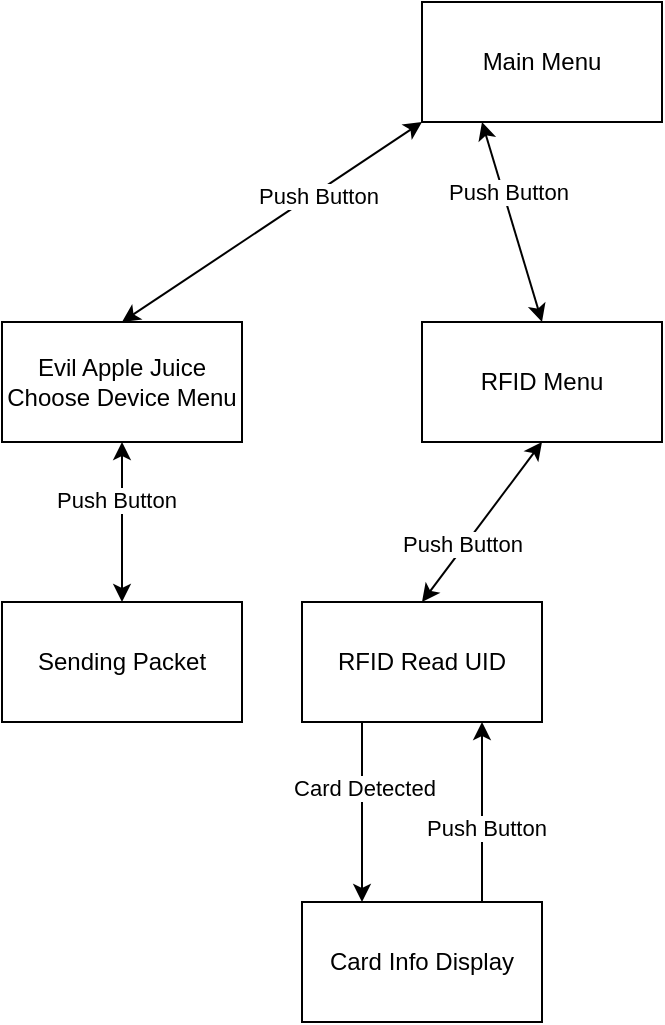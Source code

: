 <mxfile version="22.1.15" type="github">
  <diagram name="第 1 页" id="FAfDar8AXypJwFVzPQgu">
    <mxGraphModel dx="2074" dy="784" grid="1" gridSize="10" guides="1" tooltips="1" connect="1" arrows="1" fold="1" page="1" pageScale="1" pageWidth="827" pageHeight="1169" math="0" shadow="0">
      <root>
        <mxCell id="0" />
        <mxCell id="1" parent="0" />
        <mxCell id="3Ltr1kRRQfsOtF6HaQOd-2" value="Main Menu" style="rounded=0;whiteSpace=wrap;html=1;" vertex="1" parent="1">
          <mxGeometry x="340" y="60" width="120" height="60" as="geometry" />
        </mxCell>
        <mxCell id="3Ltr1kRRQfsOtF6HaQOd-3" value="Evil Apple Juice&lt;br&gt;Choose Device Menu" style="rounded=0;whiteSpace=wrap;html=1;" vertex="1" parent="1">
          <mxGeometry x="130" y="220" width="120" height="60" as="geometry" />
        </mxCell>
        <mxCell id="3Ltr1kRRQfsOtF6HaQOd-12" value="Sending Packet" style="rounded=0;whiteSpace=wrap;html=1;" vertex="1" parent="1">
          <mxGeometry x="130" y="360" width="120" height="60" as="geometry" />
        </mxCell>
        <mxCell id="3Ltr1kRRQfsOtF6HaQOd-17" value="RFID Menu" style="rounded=0;whiteSpace=wrap;html=1;" vertex="1" parent="1">
          <mxGeometry x="340" y="220" width="120" height="60" as="geometry" />
        </mxCell>
        <mxCell id="3Ltr1kRRQfsOtF6HaQOd-19" value="" style="endArrow=classic;startArrow=classic;html=1;rounded=0;exitX=0.5;exitY=0;exitDx=0;exitDy=0;entryX=0;entryY=1;entryDx=0;entryDy=0;" edge="1" parent="1" source="3Ltr1kRRQfsOtF6HaQOd-3" target="3Ltr1kRRQfsOtF6HaQOd-2">
          <mxGeometry width="50" height="50" relative="1" as="geometry">
            <mxPoint x="390" y="430" as="sourcePoint" />
            <mxPoint x="440" y="380" as="targetPoint" />
          </mxGeometry>
        </mxCell>
        <mxCell id="3Ltr1kRRQfsOtF6HaQOd-20" value="Push Button" style="edgeLabel;html=1;align=center;verticalAlign=middle;resizable=0;points=[];" vertex="1" connectable="0" parent="3Ltr1kRRQfsOtF6HaQOd-19">
          <mxGeometry x="0.292" y="-2" relative="1" as="geometry">
            <mxPoint as="offset" />
          </mxGeometry>
        </mxCell>
        <mxCell id="3Ltr1kRRQfsOtF6HaQOd-21" value="" style="endArrow=classic;startArrow=classic;html=1;rounded=0;entryX=0.5;entryY=1;entryDx=0;entryDy=0;" edge="1" parent="1" source="3Ltr1kRRQfsOtF6HaQOd-12" target="3Ltr1kRRQfsOtF6HaQOd-3">
          <mxGeometry width="50" height="50" relative="1" as="geometry">
            <mxPoint x="390" y="430" as="sourcePoint" />
            <mxPoint x="440" y="380" as="targetPoint" />
          </mxGeometry>
        </mxCell>
        <mxCell id="3Ltr1kRRQfsOtF6HaQOd-22" value="Push Button" style="edgeLabel;html=1;align=center;verticalAlign=middle;resizable=0;points=[];" vertex="1" connectable="0" parent="3Ltr1kRRQfsOtF6HaQOd-21">
          <mxGeometry x="0.275" y="3" relative="1" as="geometry">
            <mxPoint as="offset" />
          </mxGeometry>
        </mxCell>
        <mxCell id="3Ltr1kRRQfsOtF6HaQOd-23" value="" style="endArrow=classic;startArrow=classic;html=1;rounded=0;exitX=0.5;exitY=0;exitDx=0;exitDy=0;entryX=0.25;entryY=1;entryDx=0;entryDy=0;" edge="1" parent="1" source="3Ltr1kRRQfsOtF6HaQOd-17" target="3Ltr1kRRQfsOtF6HaQOd-2">
          <mxGeometry width="50" height="50" relative="1" as="geometry">
            <mxPoint x="200" y="230" as="sourcePoint" />
            <mxPoint x="350" y="130" as="targetPoint" />
          </mxGeometry>
        </mxCell>
        <mxCell id="3Ltr1kRRQfsOtF6HaQOd-24" value="Push Button" style="edgeLabel;html=1;align=center;verticalAlign=middle;resizable=0;points=[];" vertex="1" connectable="0" parent="3Ltr1kRRQfsOtF6HaQOd-23">
          <mxGeometry x="0.292" y="-2" relative="1" as="geometry">
            <mxPoint as="offset" />
          </mxGeometry>
        </mxCell>
        <mxCell id="3Ltr1kRRQfsOtF6HaQOd-30" style="edgeStyle=orthogonalEdgeStyle;rounded=0;orthogonalLoop=1;jettySize=auto;html=1;exitX=0.25;exitY=1;exitDx=0;exitDy=0;entryX=0.25;entryY=0;entryDx=0;entryDy=0;" edge="1" parent="1" source="3Ltr1kRRQfsOtF6HaQOd-25" target="3Ltr1kRRQfsOtF6HaQOd-29">
          <mxGeometry relative="1" as="geometry" />
        </mxCell>
        <mxCell id="3Ltr1kRRQfsOtF6HaQOd-31" value="Card Detected" style="edgeLabel;html=1;align=center;verticalAlign=middle;resizable=0;points=[];" vertex="1" connectable="0" parent="3Ltr1kRRQfsOtF6HaQOd-30">
          <mxGeometry x="-0.45" y="1" relative="1" as="geometry">
            <mxPoint y="8" as="offset" />
          </mxGeometry>
        </mxCell>
        <mxCell id="3Ltr1kRRQfsOtF6HaQOd-25" value="RFID Read UID" style="rounded=0;whiteSpace=wrap;html=1;" vertex="1" parent="1">
          <mxGeometry x="280" y="360" width="120" height="60" as="geometry" />
        </mxCell>
        <mxCell id="3Ltr1kRRQfsOtF6HaQOd-26" value="" style="endArrow=classic;startArrow=classic;html=1;rounded=0;exitX=0.5;exitY=1;exitDx=0;exitDy=0;entryX=0.5;entryY=0;entryDx=0;entryDy=0;" edge="1" parent="1" source="3Ltr1kRRQfsOtF6HaQOd-17" target="3Ltr1kRRQfsOtF6HaQOd-25">
          <mxGeometry width="50" height="50" relative="1" as="geometry">
            <mxPoint x="410" y="230" as="sourcePoint" />
            <mxPoint x="380" y="130" as="targetPoint" />
          </mxGeometry>
        </mxCell>
        <mxCell id="3Ltr1kRRQfsOtF6HaQOd-27" value="Push Button" style="edgeLabel;html=1;align=center;verticalAlign=middle;resizable=0;points=[];" vertex="1" connectable="0" parent="3Ltr1kRRQfsOtF6HaQOd-26">
          <mxGeometry x="0.292" y="-2" relative="1" as="geometry">
            <mxPoint as="offset" />
          </mxGeometry>
        </mxCell>
        <mxCell id="3Ltr1kRRQfsOtF6HaQOd-32" style="edgeStyle=orthogonalEdgeStyle;rounded=0;orthogonalLoop=1;jettySize=auto;html=1;exitX=0.75;exitY=0;exitDx=0;exitDy=0;entryX=0.75;entryY=1;entryDx=0;entryDy=0;" edge="1" parent="1" source="3Ltr1kRRQfsOtF6HaQOd-29" target="3Ltr1kRRQfsOtF6HaQOd-25">
          <mxGeometry relative="1" as="geometry" />
        </mxCell>
        <mxCell id="3Ltr1kRRQfsOtF6HaQOd-33" value="Push Button" style="edgeLabel;html=1;align=center;verticalAlign=middle;resizable=0;points=[];" vertex="1" connectable="0" parent="3Ltr1kRRQfsOtF6HaQOd-32">
          <mxGeometry x="0.425" y="-2" relative="1" as="geometry">
            <mxPoint y="27" as="offset" />
          </mxGeometry>
        </mxCell>
        <mxCell id="3Ltr1kRRQfsOtF6HaQOd-29" value="Card Info Display" style="rounded=0;whiteSpace=wrap;html=1;" vertex="1" parent="1">
          <mxGeometry x="280" y="510" width="120" height="60" as="geometry" />
        </mxCell>
      </root>
    </mxGraphModel>
  </diagram>
</mxfile>
